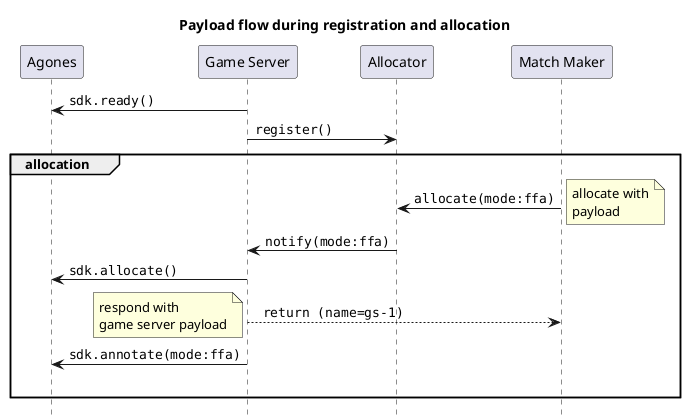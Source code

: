 @startuml

' Header.

title Payload flow during registration and allocation

hide footbox

participant Agones
participant "Game Server"
participant Allocator
participant "Match Maker"

"Game Server" -> Agones : ""sdk.ready()""
"Game Server" -> Allocator : ""register()""

group allocation
"Match Maker" -> "Allocator" : ""allocate(mode:ffa)""
note right: allocate with\npayload

"Allocator" -> "Game Server" : ""notify(mode:ffa)""

"Game Server" -> Agones : ""sdk.allocate()""
"Game Server" --> "Match Maker" : "" return (name=gs-1)""
note left: respond with\ngame server payload

"Game Server" -> Agones : ""sdk.annotate(mode:ffa)""

|||

end

@enduml